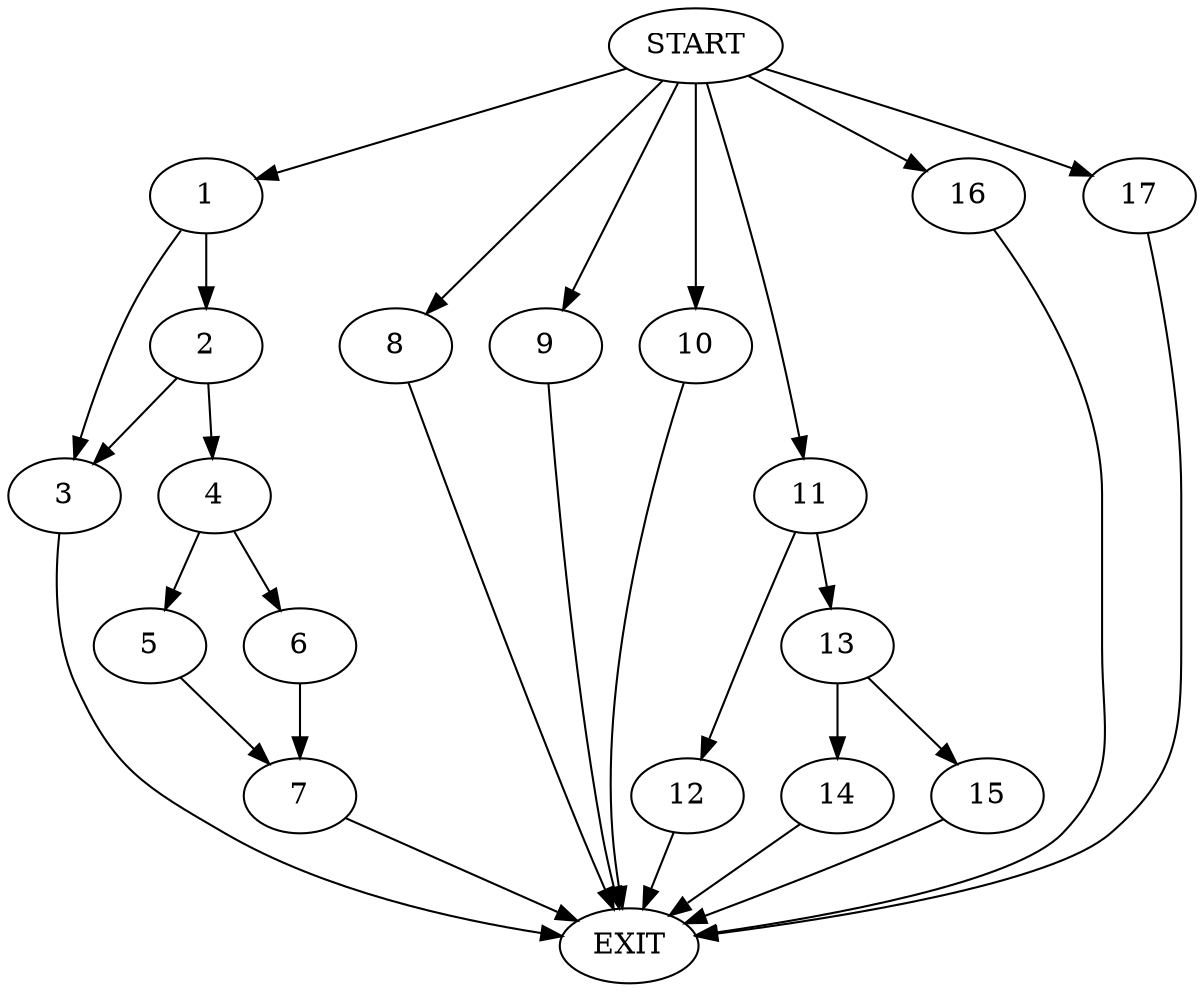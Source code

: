 digraph {
0 [label="START"]
18 [label="EXIT"]
0 -> 1
1 -> 2
1 -> 3
2 -> 3
2 -> 4
3 -> 18
4 -> 5
4 -> 6
5 -> 7
6 -> 7
7 -> 18
0 -> 8
8 -> 18
0 -> 9
9 -> 18
0 -> 10
10 -> 18
0 -> 11
11 -> 12
11 -> 13
13 -> 14
13 -> 15
12 -> 18
14 -> 18
15 -> 18
0 -> 16
16 -> 18
0 -> 17
17 -> 18
}
